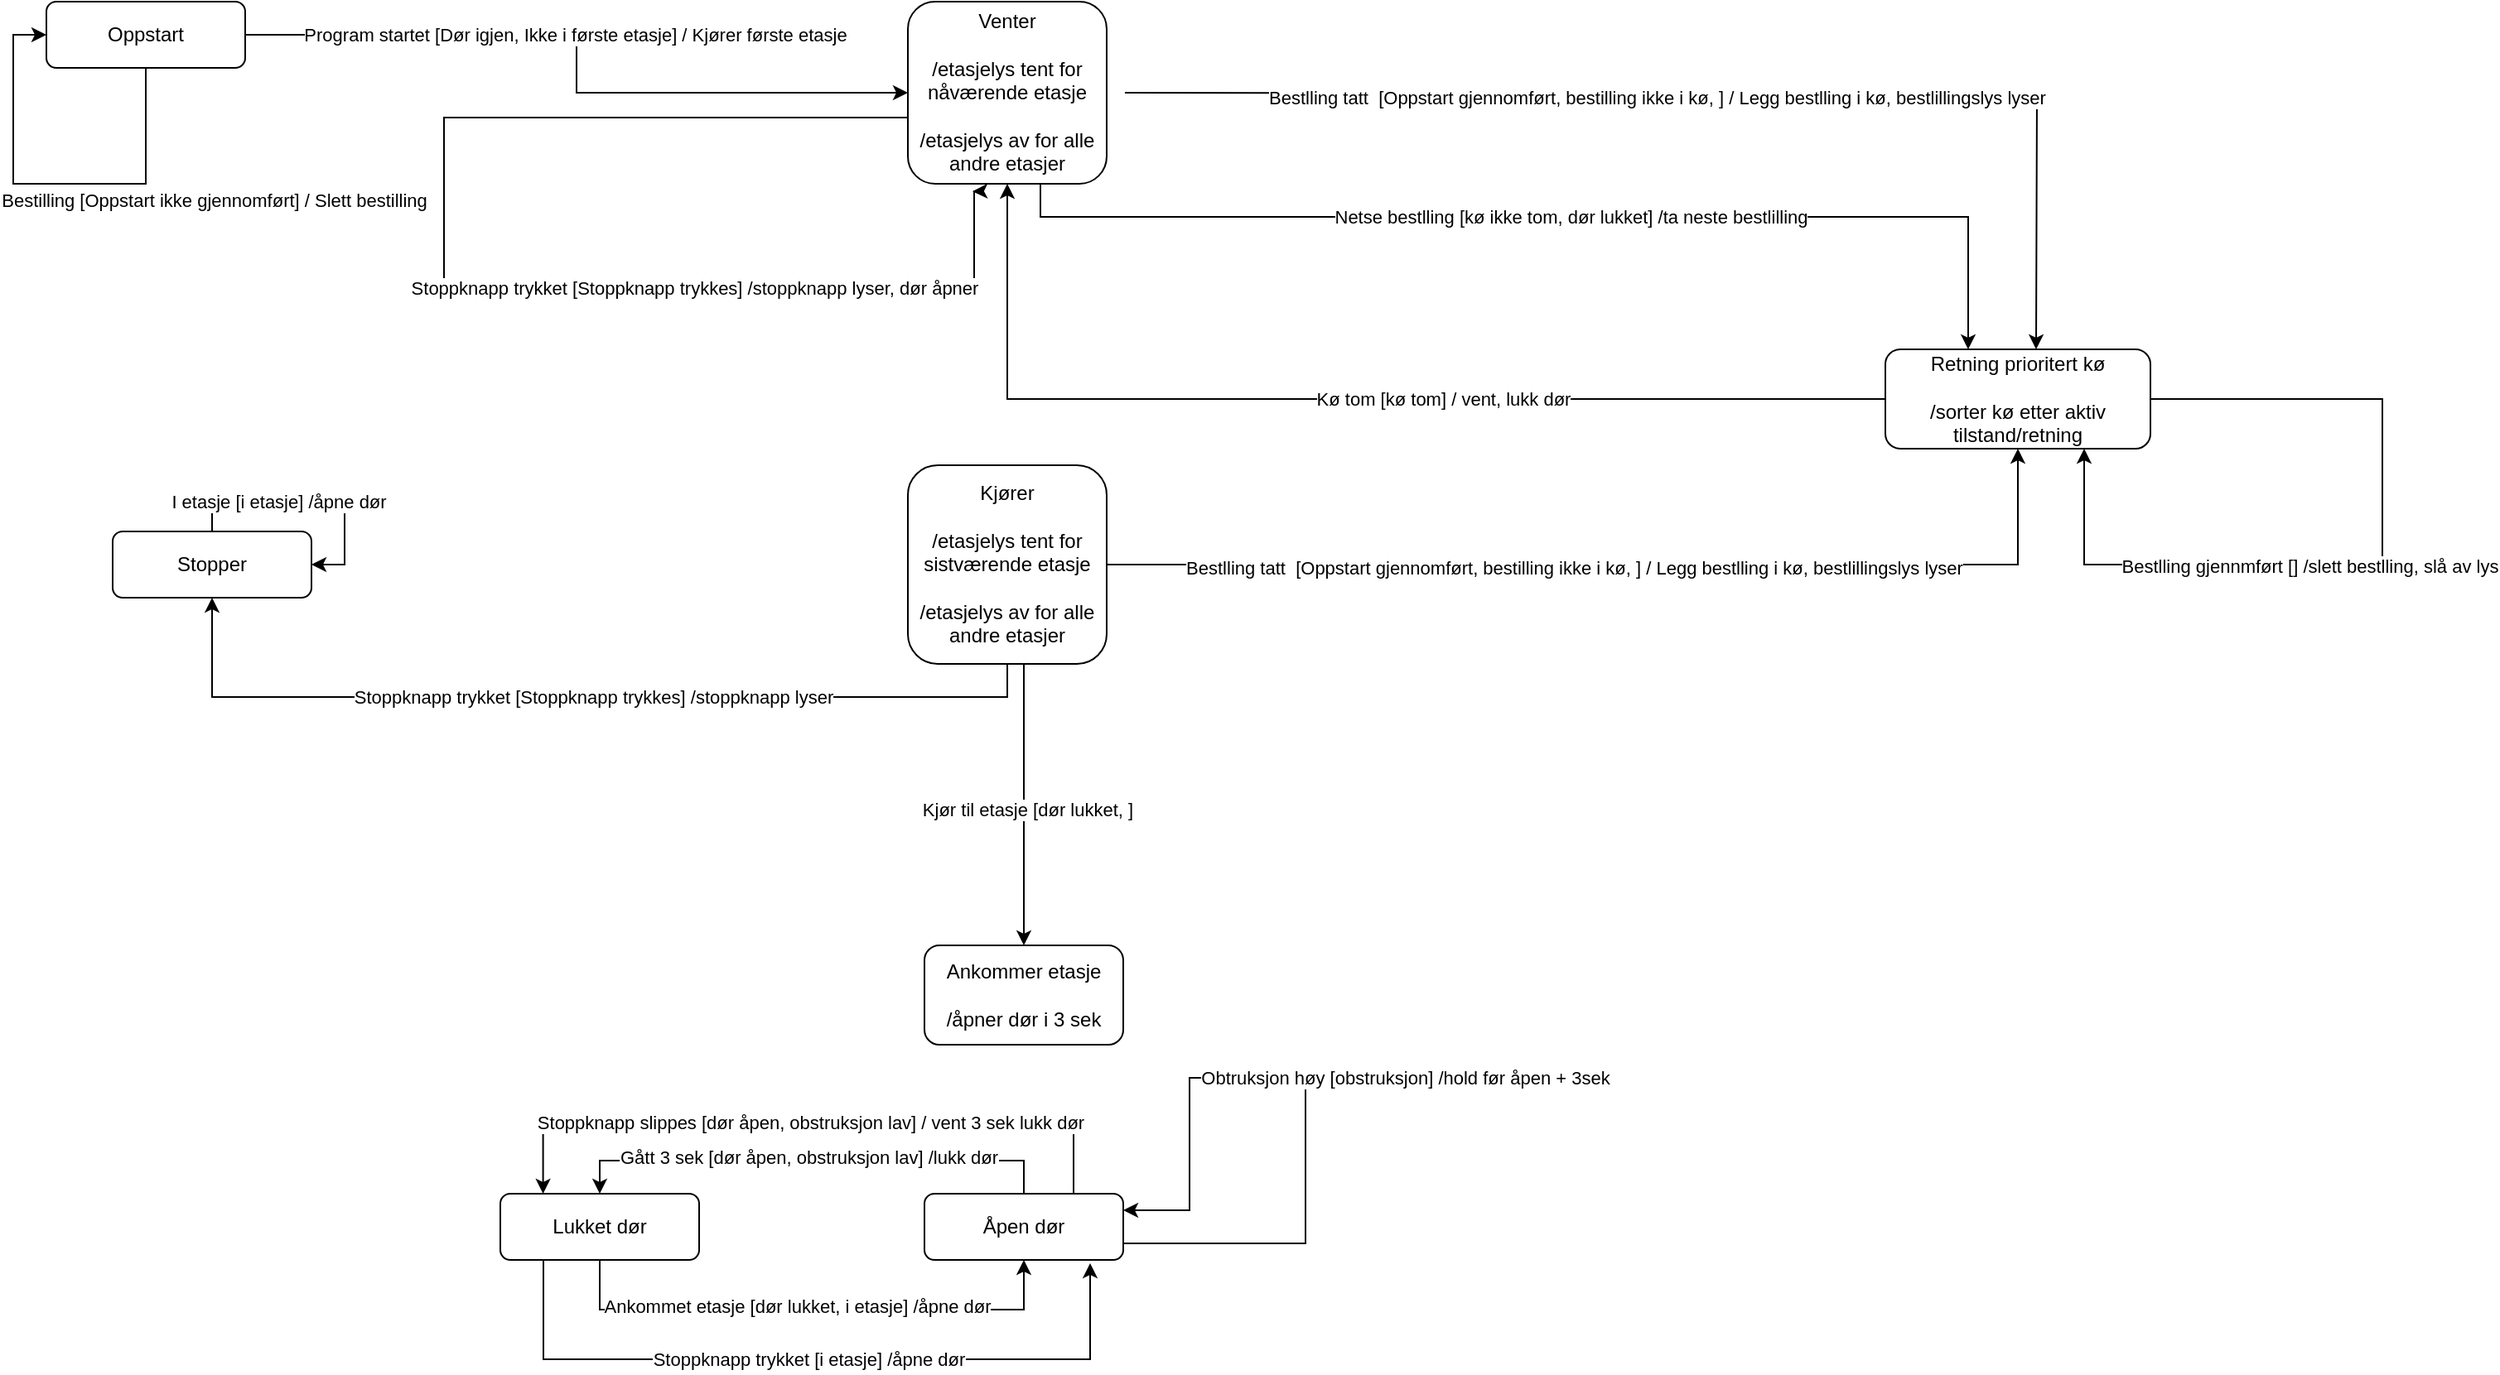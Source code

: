 <mxfile version="23.1.4" type="github">
  <diagram id="C5RBs43oDa-KdzZeNtuy" name="Page-1">
    <mxGraphModel dx="695" dy="448" grid="1" gridSize="10" guides="1" tooltips="1" connect="1" arrows="1" fold="1" page="1" pageScale="1" pageWidth="827" pageHeight="1169" math="0" shadow="0">
      <root>
        <mxCell id="WIyWlLk6GJQsqaUBKTNV-0" />
        <mxCell id="WIyWlLk6GJQsqaUBKTNV-1" parent="WIyWlLk6GJQsqaUBKTNV-0" />
        <mxCell id="2tVSG4J5Gx3HgWXB2UIT-14" style="edgeStyle=orthogonalEdgeStyle;rounded=0;orthogonalLoop=1;jettySize=auto;html=1;entryX=0;entryY=0.5;entryDx=0;entryDy=0;" edge="1" parent="WIyWlLk6GJQsqaUBKTNV-1" source="2tVSG4J5Gx3HgWXB2UIT-4" target="2tVSG4J5Gx3HgWXB2UIT-13">
          <mxGeometry relative="1" as="geometry" />
        </mxCell>
        <mxCell id="2tVSG4J5Gx3HgWXB2UIT-15" value="Program startet [Dør igjen, Ikke i første etasje] / Kjører første etasje" style="edgeLabel;html=1;align=center;verticalAlign=middle;resizable=0;points=[];" vertex="1" connectable="0" parent="2tVSG4J5Gx3HgWXB2UIT-14">
          <mxGeometry x="-0.126" y="-1" relative="1" as="geometry">
            <mxPoint x="9" y="-1" as="offset" />
          </mxGeometry>
        </mxCell>
        <mxCell id="2tVSG4J5Gx3HgWXB2UIT-18" style="edgeStyle=orthogonalEdgeStyle;rounded=0;orthogonalLoop=1;jettySize=auto;html=1;entryX=0;entryY=0.5;entryDx=0;entryDy=0;" edge="1" parent="WIyWlLk6GJQsqaUBKTNV-1" source="2tVSG4J5Gx3HgWXB2UIT-4" target="2tVSG4J5Gx3HgWXB2UIT-4">
          <mxGeometry relative="1" as="geometry">
            <Array as="points">
              <mxPoint x="100" y="150" />
              <mxPoint x="20" y="150" />
              <mxPoint x="20" y="60" />
            </Array>
          </mxGeometry>
        </mxCell>
        <mxCell id="2tVSG4J5Gx3HgWXB2UIT-19" value="Bestilling [Oppstart ikke gjennomført] / Slett bestilling" style="edgeLabel;html=1;align=center;verticalAlign=middle;resizable=0;points=[];" vertex="1" connectable="0" parent="2tVSG4J5Gx3HgWXB2UIT-18">
          <mxGeometry x="-0.028" relative="1" as="geometry">
            <mxPoint x="97" y="10" as="offset" />
          </mxGeometry>
        </mxCell>
        <mxCell id="2tVSG4J5Gx3HgWXB2UIT-4" value="&lt;div&gt;Oppstart&lt;/div&gt;" style="rounded=1;whiteSpace=wrap;html=1;fontSize=12;glass=0;strokeWidth=1;shadow=0;" vertex="1" parent="WIyWlLk6GJQsqaUBKTNV-1">
          <mxGeometry x="40" y="40" width="120" height="40" as="geometry" />
        </mxCell>
        <mxCell id="2tVSG4J5Gx3HgWXB2UIT-39" style="edgeStyle=orthogonalEdgeStyle;rounded=0;orthogonalLoop=1;jettySize=auto;html=1;entryX=0.325;entryY=1.042;entryDx=0;entryDy=0;entryPerimeter=0;" edge="1" parent="WIyWlLk6GJQsqaUBKTNV-1" source="2tVSG4J5Gx3HgWXB2UIT-13" target="2tVSG4J5Gx3HgWXB2UIT-13">
          <mxGeometry relative="1" as="geometry">
            <Array as="points">
              <mxPoint x="280" y="110" />
              <mxPoint x="280" y="210" />
              <mxPoint x="600" y="210" />
              <mxPoint x="600" y="155" />
            </Array>
          </mxGeometry>
        </mxCell>
        <mxCell id="2tVSG4J5Gx3HgWXB2UIT-41" value="Stoppknapp trykket [Stoppknapp trykkes] /stoppknapp lyser, dør åpner" style="edgeLabel;html=1;align=center;verticalAlign=middle;resizable=0;points=[];" vertex="1" connectable="0" parent="2tVSG4J5Gx3HgWXB2UIT-39">
          <mxGeometry x="0.184" y="-3" relative="1" as="geometry">
            <mxPoint x="83" as="offset" />
          </mxGeometry>
        </mxCell>
        <mxCell id="2tVSG4J5Gx3HgWXB2UIT-48" style="edgeStyle=orthogonalEdgeStyle;rounded=0;orthogonalLoop=1;jettySize=auto;html=1;" edge="1" parent="WIyWlLk6GJQsqaUBKTNV-1" source="2tVSG4J5Gx3HgWXB2UIT-13" target="2tVSG4J5Gx3HgWXB2UIT-17">
          <mxGeometry relative="1" as="geometry">
            <Array as="points">
              <mxPoint x="640" y="170" />
              <mxPoint x="1200" y="170" />
            </Array>
          </mxGeometry>
        </mxCell>
        <mxCell id="2tVSG4J5Gx3HgWXB2UIT-49" value="Netse bestlling [kø ikke tom, dør lukket] /ta neste bestlilling" style="edgeLabel;html=1;align=center;verticalAlign=middle;resizable=0;points=[];" vertex="1" connectable="0" parent="2tVSG4J5Gx3HgWXB2UIT-48">
          <mxGeometry x="0.029" y="-5" relative="1" as="geometry">
            <mxPoint y="-5" as="offset" />
          </mxGeometry>
        </mxCell>
        <mxCell id="2tVSG4J5Gx3HgWXB2UIT-13" value="&lt;div&gt;Venter&lt;/div&gt;&lt;div&gt;&lt;br&gt;&lt;/div&gt;&lt;div&gt;/etasjelys tent for nåværende etasje&lt;/div&gt;&lt;div&gt;&lt;br&gt;&lt;/div&gt;&lt;div&gt;/etasjelys av for alle andre etasjer&lt;br&gt;&lt;/div&gt;" style="rounded=1;whiteSpace=wrap;html=1;fontSize=12;glass=0;strokeWidth=1;shadow=0;" vertex="1" parent="WIyWlLk6GJQsqaUBKTNV-1">
          <mxGeometry x="560" y="40" width="120" height="110" as="geometry" />
        </mxCell>
        <mxCell id="2tVSG4J5Gx3HgWXB2UIT-21" style="edgeStyle=orthogonalEdgeStyle;rounded=0;orthogonalLoop=1;jettySize=auto;html=1;exitX=1;exitY=0.5;exitDx=0;exitDy=0;" edge="1" parent="WIyWlLk6GJQsqaUBKTNV-1">
          <mxGeometry relative="1" as="geometry">
            <mxPoint x="691" y="95" as="sourcePoint" />
            <mxPoint x="1241" y="250" as="targetPoint" />
          </mxGeometry>
        </mxCell>
        <mxCell id="2tVSG4J5Gx3HgWXB2UIT-22" value="Bestlling tatt&amp;nbsp; [Oppstart gjennomført, bestilling ikke i kø, ] / Legg bestlling i kø, bestlillingslys lyser" style="edgeLabel;html=1;align=center;verticalAlign=middle;resizable=0;points=[];" vertex="1" connectable="0" parent="2tVSG4J5Gx3HgWXB2UIT-21">
          <mxGeometry x="-0.09" y="-2" relative="1" as="geometry">
            <mxPoint as="offset" />
          </mxGeometry>
        </mxCell>
        <mxCell id="2tVSG4J5Gx3HgWXB2UIT-27" style="edgeStyle=orthogonalEdgeStyle;rounded=0;orthogonalLoop=1;jettySize=auto;html=1;entryX=0.5;entryY=1;entryDx=0;entryDy=0;" edge="1" parent="WIyWlLk6GJQsqaUBKTNV-1" source="2tVSG4J5Gx3HgWXB2UIT-17" target="2tVSG4J5Gx3HgWXB2UIT-13">
          <mxGeometry relative="1" as="geometry" />
        </mxCell>
        <mxCell id="2tVSG4J5Gx3HgWXB2UIT-28" value="Kø tom [kø tom] / vent, lukk dør" style="edgeLabel;html=1;align=center;verticalAlign=middle;resizable=0;points=[];" vertex="1" connectable="0" parent="2tVSG4J5Gx3HgWXB2UIT-27">
          <mxGeometry x="-0.1" y="2" relative="1" as="geometry">
            <mxPoint x="30" y="-2" as="offset" />
          </mxGeometry>
        </mxCell>
        <mxCell id="2tVSG4J5Gx3HgWXB2UIT-17" value="&lt;div&gt;Retning prioritert kø&lt;/div&gt;&lt;div&gt;&lt;br&gt;&lt;/div&gt;&lt;div&gt;/sorter kø etter aktiv tilstand/retning&lt;br&gt;&lt;/div&gt;" style="rounded=1;whiteSpace=wrap;html=1;fontSize=12;glass=0;strokeWidth=1;shadow=0;" vertex="1" parent="WIyWlLk6GJQsqaUBKTNV-1">
          <mxGeometry x="1150" y="250" width="160" height="60" as="geometry" />
        </mxCell>
        <mxCell id="2tVSG4J5Gx3HgWXB2UIT-32" style="edgeStyle=orthogonalEdgeStyle;rounded=0;orthogonalLoop=1;jettySize=auto;html=1;" edge="1" parent="WIyWlLk6GJQsqaUBKTNV-1" source="2tVSG4J5Gx3HgWXB2UIT-17">
          <mxGeometry relative="1" as="geometry">
            <mxPoint x="1270" y="310" as="targetPoint" />
            <Array as="points">
              <mxPoint x="1450" y="280" />
              <mxPoint x="1450" y="380" />
              <mxPoint x="1270" y="380" />
            </Array>
          </mxGeometry>
        </mxCell>
        <mxCell id="2tVSG4J5Gx3HgWXB2UIT-33" value="Bestlling gjennmført [] /slett bestlling, slå av lys" style="edgeLabel;html=1;align=center;verticalAlign=middle;resizable=0;points=[];" vertex="1" connectable="0" parent="2tVSG4J5Gx3HgWXB2UIT-32">
          <mxGeometry x="0.123" y="1" relative="1" as="geometry">
            <mxPoint x="-9" as="offset" />
          </mxGeometry>
        </mxCell>
        <mxCell id="2tVSG4J5Gx3HgWXB2UIT-40" style="edgeStyle=orthogonalEdgeStyle;rounded=0;orthogonalLoop=1;jettySize=auto;html=1;entryX=0.5;entryY=1;entryDx=0;entryDy=0;" edge="1" parent="WIyWlLk6GJQsqaUBKTNV-1" source="2tVSG4J5Gx3HgWXB2UIT-35" target="2tVSG4J5Gx3HgWXB2UIT-36">
          <mxGeometry relative="1" as="geometry">
            <Array as="points">
              <mxPoint x="620" y="460" />
              <mxPoint x="140" y="460" />
            </Array>
          </mxGeometry>
        </mxCell>
        <mxCell id="2tVSG4J5Gx3HgWXB2UIT-43" value="Stoppknapp trykket [Stoppknapp trykkes] /stoppknapp lyser" style="edgeLabel;html=1;align=center;verticalAlign=middle;resizable=0;points=[];" vertex="1" connectable="0" parent="2tVSG4J5Gx3HgWXB2UIT-40">
          <mxGeometry x="0.02" y="-2" relative="1" as="geometry">
            <mxPoint x="15" y="2" as="offset" />
          </mxGeometry>
        </mxCell>
        <mxCell id="2tVSG4J5Gx3HgWXB2UIT-47" style="edgeStyle=orthogonalEdgeStyle;rounded=0;orthogonalLoop=1;jettySize=auto;html=1;" edge="1" parent="WIyWlLk6GJQsqaUBKTNV-1" source="2tVSG4J5Gx3HgWXB2UIT-35" target="2tVSG4J5Gx3HgWXB2UIT-46">
          <mxGeometry relative="1" as="geometry">
            <Array as="points">
              <mxPoint x="630" y="520" />
              <mxPoint x="630" y="520" />
            </Array>
          </mxGeometry>
        </mxCell>
        <mxCell id="2tVSG4J5Gx3HgWXB2UIT-52" value="Kjør til etasje [dør lukket, ]" style="edgeLabel;html=1;align=center;verticalAlign=middle;resizable=0;points=[];" vertex="1" connectable="0" parent="2tVSG4J5Gx3HgWXB2UIT-47">
          <mxGeometry x="0.037" y="2" relative="1" as="geometry">
            <mxPoint as="offset" />
          </mxGeometry>
        </mxCell>
        <mxCell id="2tVSG4J5Gx3HgWXB2UIT-35" value="Kjører&lt;div&gt;&lt;br&gt;&lt;/div&gt;&lt;div&gt;/etasjelys tent for sistværende etasje&lt;br&gt;&lt;/div&gt;&lt;div&gt;&lt;br&gt;&lt;/div&gt;&lt;div&gt;/etasjelys av for alle andre etasjer&lt;/div&gt;" style="rounded=1;whiteSpace=wrap;html=1;fontSize=12;glass=0;strokeWidth=1;shadow=0;" vertex="1" parent="WIyWlLk6GJQsqaUBKTNV-1">
          <mxGeometry x="560" y="320" width="120" height="120" as="geometry" />
        </mxCell>
        <mxCell id="2tVSG4J5Gx3HgWXB2UIT-36" value="Stopper" style="rounded=1;whiteSpace=wrap;html=1;fontSize=12;glass=0;strokeWidth=1;shadow=0;" vertex="1" parent="WIyWlLk6GJQsqaUBKTNV-1">
          <mxGeometry x="80" y="360" width="120" height="40" as="geometry" />
        </mxCell>
        <mxCell id="2tVSG4J5Gx3HgWXB2UIT-37" style="edgeStyle=orthogonalEdgeStyle;rounded=0;orthogonalLoop=1;jettySize=auto;html=1;exitX=1;exitY=0.5;exitDx=0;exitDy=0;entryX=0.5;entryY=1;entryDx=0;entryDy=0;" edge="1" parent="WIyWlLk6GJQsqaUBKTNV-1" source="2tVSG4J5Gx3HgWXB2UIT-35" target="2tVSG4J5Gx3HgWXB2UIT-17">
          <mxGeometry relative="1" as="geometry">
            <mxPoint x="690" y="105" as="sourcePoint" />
            <mxPoint x="1240" y="260" as="targetPoint" />
          </mxGeometry>
        </mxCell>
        <mxCell id="2tVSG4J5Gx3HgWXB2UIT-38" value="Bestlling tatt&amp;nbsp; [Oppstart gjennomført, bestilling ikke i kø, ] / Legg bestlling i kø, bestlillingslys lyser" style="edgeLabel;html=1;align=center;verticalAlign=middle;resizable=0;points=[];" vertex="1" connectable="0" parent="2tVSG4J5Gx3HgWXB2UIT-37">
          <mxGeometry x="-0.09" y="-2" relative="1" as="geometry">
            <mxPoint as="offset" />
          </mxGeometry>
        </mxCell>
        <mxCell id="2tVSG4J5Gx3HgWXB2UIT-46" value="&lt;div&gt;Ankommer etasje &lt;br&gt;&lt;/div&gt;&lt;div&gt;&lt;br&gt;&lt;/div&gt;&lt;div&gt;/åpner dør i 3 sek&lt;br&gt;&lt;/div&gt;" style="rounded=1;whiteSpace=wrap;html=1;fontSize=12;glass=0;strokeWidth=1;shadow=0;" vertex="1" parent="WIyWlLk6GJQsqaUBKTNV-1">
          <mxGeometry x="570" y="610" width="120" height="60" as="geometry" />
        </mxCell>
        <mxCell id="2tVSG4J5Gx3HgWXB2UIT-56" style="edgeStyle=orthogonalEdgeStyle;rounded=0;orthogonalLoop=1;jettySize=auto;html=1;entryX=0.5;entryY=0;entryDx=0;entryDy=0;" edge="1" parent="WIyWlLk6GJQsqaUBKTNV-1" source="2tVSG4J5Gx3HgWXB2UIT-53" target="2tVSG4J5Gx3HgWXB2UIT-54">
          <mxGeometry relative="1" as="geometry">
            <Array as="points">
              <mxPoint x="630" y="740" />
              <mxPoint x="374" y="740" />
            </Array>
          </mxGeometry>
        </mxCell>
        <mxCell id="2tVSG4J5Gx3HgWXB2UIT-58" value="Gått 3 sek [dør åpen, obstruksjon lav] /lukk dør" style="edgeLabel;html=1;align=center;verticalAlign=middle;resizable=0;points=[];" vertex="1" connectable="0" parent="2tVSG4J5Gx3HgWXB2UIT-56">
          <mxGeometry x="0.081" y="-2" relative="1" as="geometry">
            <mxPoint x="10" as="offset" />
          </mxGeometry>
        </mxCell>
        <mxCell id="2tVSG4J5Gx3HgWXB2UIT-63" style="edgeStyle=orthogonalEdgeStyle;rounded=0;orthogonalLoop=1;jettySize=auto;html=1;exitX=0.75;exitY=0;exitDx=0;exitDy=0;entryX=0.215;entryY=0;entryDx=0;entryDy=0;entryPerimeter=0;" edge="1" parent="WIyWlLk6GJQsqaUBKTNV-1" source="2tVSG4J5Gx3HgWXB2UIT-53" target="2tVSG4J5Gx3HgWXB2UIT-54">
          <mxGeometry relative="1" as="geometry">
            <Array as="points">
              <mxPoint x="660" y="720" />
              <mxPoint x="340" y="720" />
            </Array>
          </mxGeometry>
        </mxCell>
        <mxCell id="2tVSG4J5Gx3HgWXB2UIT-64" value="Stoppknapp slippes [dør åpen, obstruksjon lav] / vent 3 sek lukk dør" style="edgeLabel;html=1;align=center;verticalAlign=middle;resizable=0;points=[];" vertex="1" connectable="0" parent="2tVSG4J5Gx3HgWXB2UIT-63">
          <mxGeometry x="-0.005" y="-3" relative="1" as="geometry">
            <mxPoint as="offset" />
          </mxGeometry>
        </mxCell>
        <mxCell id="2tVSG4J5Gx3HgWXB2UIT-65" style="edgeStyle=orthogonalEdgeStyle;rounded=0;orthogonalLoop=1;jettySize=auto;html=1;entryX=1;entryY=0.25;entryDx=0;entryDy=0;" edge="1" parent="WIyWlLk6GJQsqaUBKTNV-1" source="2tVSG4J5Gx3HgWXB2UIT-53" target="2tVSG4J5Gx3HgWXB2UIT-53">
          <mxGeometry relative="1" as="geometry">
            <Array as="points">
              <mxPoint x="800" y="790" />
              <mxPoint x="800" y="690" />
              <mxPoint x="730" y="690" />
              <mxPoint x="730" y="770" />
            </Array>
          </mxGeometry>
        </mxCell>
        <mxCell id="2tVSG4J5Gx3HgWXB2UIT-67" value="Obtruksjon høy [obstruksjon] /hold før åpen + 3sek" style="edgeLabel;html=1;align=center;verticalAlign=middle;resizable=0;points=[];" vertex="1" connectable="0" parent="2tVSG4J5Gx3HgWXB2UIT-65">
          <mxGeometry x="-0.008" y="-2" relative="1" as="geometry">
            <mxPoint x="58" y="-12" as="offset" />
          </mxGeometry>
        </mxCell>
        <mxCell id="2tVSG4J5Gx3HgWXB2UIT-53" value="&lt;div&gt;Åpen dør&lt;/div&gt;" style="rounded=1;whiteSpace=wrap;html=1;fontSize=12;glass=0;strokeWidth=1;shadow=0;" vertex="1" parent="WIyWlLk6GJQsqaUBKTNV-1">
          <mxGeometry x="570" y="760" width="120" height="40" as="geometry" />
        </mxCell>
        <mxCell id="2tVSG4J5Gx3HgWXB2UIT-55" style="edgeStyle=orthogonalEdgeStyle;rounded=0;orthogonalLoop=1;jettySize=auto;html=1;" edge="1" parent="WIyWlLk6GJQsqaUBKTNV-1" source="2tVSG4J5Gx3HgWXB2UIT-54" target="2tVSG4J5Gx3HgWXB2UIT-53">
          <mxGeometry relative="1" as="geometry">
            <Array as="points">
              <mxPoint x="374" y="830" />
              <mxPoint x="630" y="830" />
            </Array>
          </mxGeometry>
        </mxCell>
        <mxCell id="2tVSG4J5Gx3HgWXB2UIT-59" value="Ankommet etasje [dør lukket, i etasje] /åpne dør" style="edgeLabel;html=1;align=center;verticalAlign=middle;resizable=0;points=[];" vertex="1" connectable="0" parent="2tVSG4J5Gx3HgWXB2UIT-55">
          <mxGeometry x="-0.057" y="2" relative="1" as="geometry">
            <mxPoint as="offset" />
          </mxGeometry>
        </mxCell>
        <mxCell id="2tVSG4J5Gx3HgWXB2UIT-60" style="edgeStyle=orthogonalEdgeStyle;rounded=0;orthogonalLoop=1;jettySize=auto;html=1;" edge="1" parent="WIyWlLk6GJQsqaUBKTNV-1" source="2tVSG4J5Gx3HgWXB2UIT-54">
          <mxGeometry relative="1" as="geometry">
            <mxPoint x="670" y="802" as="targetPoint" />
            <Array as="points">
              <mxPoint x="340" y="860" />
              <mxPoint x="670" y="860" />
            </Array>
          </mxGeometry>
        </mxCell>
        <mxCell id="2tVSG4J5Gx3HgWXB2UIT-61" value="Text" style="edgeLabel;html=1;align=center;verticalAlign=middle;resizable=0;points=[];" vertex="1" connectable="0" parent="2tVSG4J5Gx3HgWXB2UIT-60">
          <mxGeometry x="-0.014" y="-1" relative="1" as="geometry">
            <mxPoint as="offset" />
          </mxGeometry>
        </mxCell>
        <mxCell id="2tVSG4J5Gx3HgWXB2UIT-62" value="Stoppknapp trykket [i etasje] /åpne dør" style="edgeLabel;html=1;align=center;verticalAlign=middle;resizable=0;points=[];" vertex="1" connectable="0" parent="2tVSG4J5Gx3HgWXB2UIT-60">
          <mxGeometry x="-0.017" relative="1" as="geometry">
            <mxPoint as="offset" />
          </mxGeometry>
        </mxCell>
        <mxCell id="2tVSG4J5Gx3HgWXB2UIT-54" value="Lukket dør" style="rounded=1;whiteSpace=wrap;html=1;fontSize=12;glass=0;strokeWidth=1;shadow=0;" vertex="1" parent="WIyWlLk6GJQsqaUBKTNV-1">
          <mxGeometry x="314" y="760" width="120" height="40" as="geometry" />
        </mxCell>
        <mxCell id="2tVSG4J5Gx3HgWXB2UIT-70" style="edgeStyle=orthogonalEdgeStyle;rounded=0;orthogonalLoop=1;jettySize=auto;html=1;entryX=1;entryY=0.5;entryDx=0;entryDy=0;" edge="1" parent="WIyWlLk6GJQsqaUBKTNV-1" source="2tVSG4J5Gx3HgWXB2UIT-36" target="2tVSG4J5Gx3HgWXB2UIT-36">
          <mxGeometry relative="1" as="geometry" />
        </mxCell>
        <mxCell id="2tVSG4J5Gx3HgWXB2UIT-71" value="I etasje [i etasje] /åpne dør" style="edgeLabel;html=1;align=center;verticalAlign=middle;resizable=0;points=[];" vertex="1" connectable="0" parent="2tVSG4J5Gx3HgWXB2UIT-70">
          <mxGeometry x="-0.248" y="-2" relative="1" as="geometry">
            <mxPoint as="offset" />
          </mxGeometry>
        </mxCell>
      </root>
    </mxGraphModel>
  </diagram>
</mxfile>
